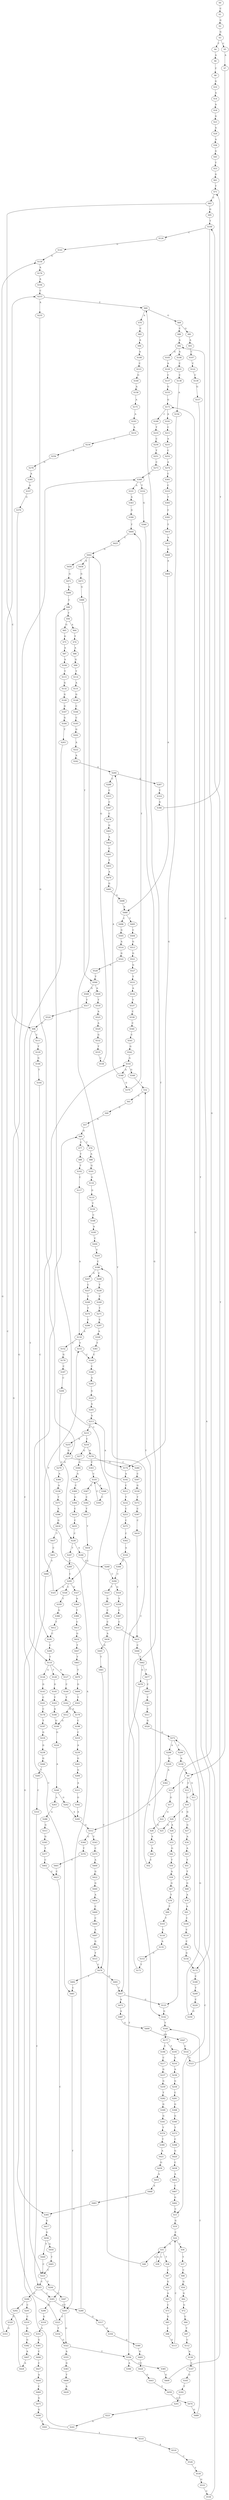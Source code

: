strict digraph  {
	S0 -> S1 [ label = C ];
	S1 -> S2 [ label = G ];
	S2 -> S3 [ label = G ];
	S3 -> S4 [ label = T ];
	S3 -> S5 [ label = C ];
	S4 -> S6 [ label = A ];
	S5 -> S7 [ label = A ];
	S6 -> S8 [ label = C ];
	S7 -> S9 [ label = C ];
	S8 -> S10 [ label = G ];
	S9 -> S11 [ label = G ];
	S9 -> S12 [ label = C ];
	S9 -> S13 [ label = T ];
	S10 -> S14 [ label = A ];
	S11 -> S15 [ label = C ];
	S12 -> S16 [ label = G ];
	S13 -> S17 [ label = G ];
	S14 -> S18 [ label = A ];
	S15 -> S19 [ label = G ];
	S16 -> S20 [ label = A ];
	S16 -> S21 [ label = G ];
	S17 -> S22 [ label = G ];
	S18 -> S23 [ label = G ];
	S19 -> S24 [ label = C ];
	S20 -> S25 [ label = G ];
	S20 -> S26 [ label = A ];
	S21 -> S27 [ label = G ];
	S22 -> S28 [ label = G ];
	S23 -> S29 [ label = A ];
	S24 -> S30 [ label = C ];
	S24 -> S31 [ label = G ];
	S25 -> S32 [ label = T ];
	S26 -> S33 [ label = T ];
	S27 -> S34 [ label = A ];
	S28 -> S35 [ label = A ];
	S29 -> S36 [ label = A ];
	S30 -> S37 [ label = T ];
	S31 -> S38 [ label = T ];
	S31 -> S39 [ label = C ];
	S31 -> S40 [ label = G ];
	S32 -> S41 [ label = C ];
	S33 -> S42 [ label = G ];
	S34 -> S43 [ label = A ];
	S35 -> S44 [ label = A ];
	S36 -> S45 [ label = G ];
	S37 -> S46 [ label = C ];
	S38 -> S47 [ label = C ];
	S39 -> S31 [ label = G ];
	S40 -> S48 [ label = C ];
	S41 -> S49 [ label = C ];
	S42 -> S50 [ label = T ];
	S43 -> S51 [ label = T ];
	S44 -> S52 [ label = C ];
	S45 -> S53 [ label = T ];
	S46 -> S54 [ label = G ];
	S47 -> S55 [ label = G ];
	S48 -> S56 [ label = T ];
	S49 -> S57 [ label = A ];
	S50 -> S58 [ label = A ];
	S51 -> S59 [ label = T ];
	S52 -> S60 [ label = T ];
	S53 -> S61 [ label = G ];
	S54 -> S62 [ label = G ];
	S55 -> S63 [ label = A ];
	S56 -> S64 [ label = A ];
	S56 -> S65 [ label = G ];
	S57 -> S66 [ label = G ];
	S58 -> S67 [ label = G ];
	S59 -> S68 [ label = G ];
	S60 -> S69 [ label = G ];
	S60 -> S70 [ label = A ];
	S61 -> S71 [ label = T ];
	S62 -> S72 [ label = G ];
	S63 -> S73 [ label = C ];
	S64 -> S74 [ label = T ];
	S65 -> S75 [ label = G ];
	S66 -> S76 [ label = T ];
	S66 -> S77 [ label = C ];
	S67 -> S78 [ label = T ];
	S68 -> S79 [ label = A ];
	S69 -> S80 [ label = C ];
	S69 -> S81 [ label = G ];
	S70 -> S82 [ label = C ];
	S71 -> S83 [ label = C ];
	S72 -> S84 [ label = C ];
	S73 -> S85 [ label = G ];
	S74 -> S86 [ label = A ];
	S75 -> S87 [ label = A ];
	S76 -> S88 [ label = A ];
	S77 -> S89 [ label = T ];
	S78 -> S90 [ label = T ];
	S79 -> S91 [ label = A ];
	S80 -> S92 [ label = A ];
	S81 -> S93 [ label = A ];
	S82 -> S94 [ label = A ];
	S83 -> S95 [ label = G ];
	S83 -> S96 [ label = C ];
	S84 -> S97 [ label = T ];
	S85 -> S98 [ label = C ];
	S86 -> S99 [ label = G ];
	S87 -> S100 [ label = A ];
	S88 -> S101 [ label = G ];
	S89 -> S102 [ label = T ];
	S90 -> S103 [ label = T ];
	S91 -> S104 [ label = C ];
	S92 -> S105 [ label = G ];
	S92 -> S106 [ label = A ];
	S93 -> S107 [ label = C ];
	S94 -> S108 [ label = A ];
	S95 -> S109 [ label = T ];
	S96 -> S110 [ label = T ];
	S96 -> S111 [ label = C ];
	S97 -> S112 [ label = C ];
	S98 -> S113 [ label = G ];
	S99 -> S114 [ label = T ];
	S100 -> S115 [ label = T ];
	S101 -> S116 [ label = G ];
	S102 -> S117 [ label = C ];
	S103 -> S118 [ label = C ];
	S104 -> S119 [ label = C ];
	S105 -> S120 [ label = A ];
	S106 -> S121 [ label = C ];
	S107 -> S122 [ label = C ];
	S108 -> S123 [ label = C ];
	S109 -> S124 [ label = C ];
	S109 -> S125 [ label = G ];
	S110 -> S126 [ label = G ];
	S110 -> S127 [ label = A ];
	S110 -> S128 [ label = T ];
	S111 -> S129 [ label = T ];
	S112 -> S130 [ label = A ];
	S113 -> S24 [ label = C ];
	S114 -> S131 [ label = A ];
	S115 -> S132 [ label = G ];
	S116 -> S133 [ label = G ];
	S117 -> S134 [ label = A ];
	S118 -> S135 [ label = A ];
	S119 -> S136 [ label = C ];
	S120 -> S137 [ label = C ];
	S121 -> S138 [ label = C ];
	S122 -> S139 [ label = C ];
	S123 -> S140 [ label = G ];
	S124 -> S141 [ label = G ];
	S125 -> S142 [ label = G ];
	S126 -> S143 [ label = G ];
	S127 -> S144 [ label = C ];
	S128 -> S145 [ label = G ];
	S129 -> S146 [ label = G ];
	S130 -> S147 [ label = C ];
	S131 -> S148 [ label = G ];
	S132 -> S149 [ label = G ];
	S133 -> S150 [ label = T ];
	S134 -> S151 [ label = T ];
	S134 -> S152 [ label = C ];
	S135 -> S153 [ label = C ];
	S136 -> S154 [ label = G ];
	S137 -> S155 [ label = G ];
	S138 -> S156 [ label = A ];
	S139 -> S157 [ label = G ];
	S140 -> S158 [ label = A ];
	S141 -> S159 [ label = G ];
	S142 -> S160 [ label = T ];
	S143 -> S161 [ label = C ];
	S144 -> S162 [ label = T ];
	S145 -> S163 [ label = T ];
	S146 -> S164 [ label = T ];
	S147 -> S165 [ label = G ];
	S148 -> S166 [ label = C ];
	S149 -> S167 [ label = G ];
	S150 -> S168 [ label = C ];
	S151 -> S169 [ label = C ];
	S152 -> S170 [ label = G ];
	S153 -> S171 [ label = T ];
	S154 -> S172 [ label = T ];
	S155 -> S173 [ label = G ];
	S156 -> S174 [ label = G ];
	S157 -> S172 [ label = T ];
	S158 -> S175 [ label = A ];
	S159 -> S176 [ label = A ];
	S160 -> S177 [ label = A ];
	S161 -> S178 [ label = C ];
	S162 -> S179 [ label = A ];
	S163 -> S180 [ label = A ];
	S164 -> S181 [ label = C ];
	S165 -> S182 [ label = T ];
	S166 -> S183 [ label = C ];
	S167 -> S184 [ label = G ];
	S168 -> S185 [ label = A ];
	S169 -> S186 [ label = C ];
	S170 -> S187 [ label = C ];
	S171 -> S188 [ label = C ];
	S172 -> S189 [ label = C ];
	S173 -> S190 [ label = C ];
	S173 -> S191 [ label = A ];
	S174 -> S192 [ label = A ];
	S175 -> S193 [ label = A ];
	S176 -> S194 [ label = A ];
	S177 -> S195 [ label = T ];
	S177 -> S196 [ label = C ];
	S178 -> S197 [ label = T ];
	S179 -> S198 [ label = C ];
	S180 -> S199 [ label = G ];
	S181 -> S200 [ label = C ];
	S182 -> S201 [ label = C ];
	S183 -> S202 [ label = G ];
	S184 -> S203 [ label = T ];
	S185 -> S204 [ label = C ];
	S186 -> S205 [ label = A ];
	S187 -> S206 [ label = C ];
	S188 -> S207 [ label = G ];
	S188 -> S208 [ label = C ];
	S189 -> S209 [ label = T ];
	S190 -> S210 [ label = T ];
	S191 -> S211 [ label = C ];
	S192 -> S212 [ label = C ];
	S192 -> S213 [ label = A ];
	S193 -> S214 [ label = A ];
	S194 -> S215 [ label = C ];
	S195 -> S216 [ label = G ];
	S196 -> S217 [ label = C ];
	S197 -> S218 [ label = G ];
	S198 -> S219 [ label = C ];
	S199 -> S220 [ label = G ];
	S200 -> S110 [ label = T ];
	S201 -> S221 [ label = C ];
	S202 -> S222 [ label = A ];
	S203 -> S223 [ label = C ];
	S204 -> S224 [ label = T ];
	S205 -> S225 [ label = G ];
	S206 -> S226 [ label = C ];
	S207 -> S227 [ label = C ];
	S208 -> S228 [ label = T ];
	S209 -> S229 [ label = C ];
	S210 -> S230 [ label = C ];
	S211 -> S231 [ label = A ];
	S212 -> S232 [ label = T ];
	S213 -> S233 [ label = C ];
	S214 -> S234 [ label = C ];
	S215 -> S235 [ label = A ];
	S215 -> S60 [ label = T ];
	S216 -> S236 [ label = A ];
	S217 -> S237 [ label = G ];
	S218 -> S238 [ label = G ];
	S219 -> S239 [ label = A ];
	S220 -> S240 [ label = A ];
	S221 -> S241 [ label = A ];
	S222 -> S242 [ label = A ];
	S223 -> S243 [ label = C ];
	S223 -> S244 [ label = T ];
	S224 -> S188 [ label = C ];
	S225 -> S245 [ label = A ];
	S226 -> S246 [ label = A ];
	S226 -> S247 [ label = T ];
	S227 -> S248 [ label = T ];
	S228 -> S249 [ label = T ];
	S229 -> S250 [ label = G ];
	S230 -> S251 [ label = T ];
	S231 -> S252 [ label = C ];
	S232 -> S253 [ label = C ];
	S233 -> S254 [ label = C ];
	S233 -> S255 [ label = A ];
	S234 -> S256 [ label = A ];
	S235 -> S257 [ label = G ];
	S236 -> S258 [ label = G ];
	S237 -> S259 [ label = G ];
	S238 -> S260 [ label = G ];
	S239 -> S261 [ label = G ];
	S240 -> S262 [ label = G ];
	S240 -> S263 [ label = A ];
	S241 -> S66 [ label = G ];
	S242 -> S264 [ label = A ];
	S243 -> S265 [ label = C ];
	S243 -> S266 [ label = G ];
	S244 -> S267 [ label = C ];
	S245 -> S213 [ label = A ];
	S246 -> S268 [ label = T ];
	S247 -> S269 [ label = T ];
	S248 -> S270 [ label = T ];
	S249 -> S271 [ label = T ];
	S250 -> S272 [ label = G ];
	S251 -> S273 [ label = C ];
	S252 -> S274 [ label = A ];
	S253 -> S275 [ label = C ];
	S254 -> S276 [ label = A ];
	S254 -> S277 [ label = G ];
	S255 -> S257 [ label = G ];
	S256 -> S278 [ label = G ];
	S257 -> S279 [ label = G ];
	S257 -> S280 [ label = C ];
	S258 -> S281 [ label = C ];
	S259 -> S282 [ label = T ];
	S260 -> S283 [ label = T ];
	S261 -> S284 [ label = G ];
	S262 -> S285 [ label = A ];
	S263 -> S286 [ label = A ];
	S264 -> S287 [ label = G ];
	S264 -> S288 [ label = C ];
	S265 -> S289 [ label = G ];
	S265 -> S290 [ label = A ];
	S266 -> S291 [ label = C ];
	S266 -> S292 [ label = T ];
	S267 -> S293 [ label = T ];
	S268 -> S294 [ label = C ];
	S269 -> S295 [ label = C ];
	S270 -> S296 [ label = C ];
	S271 -> S297 [ label = C ];
	S272 -> S298 [ label = A ];
	S272 -> S299 [ label = C ];
	S273 -> S300 [ label = G ];
	S274 -> S301 [ label = C ];
	S275 -> S302 [ label = C ];
	S276 -> S174 [ label = G ];
	S276 -> S303 [ label = C ];
	S277 -> S304 [ label = G ];
	S278 -> S305 [ label = A ];
	S279 -> S306 [ label = A ];
	S280 -> S307 [ label = C ];
	S281 -> S308 [ label = G ];
	S282 -> S309 [ label = G ];
	S283 -> S310 [ label = C ];
	S284 -> S311 [ label = A ];
	S285 -> S312 [ label = G ];
	S286 -> S313 [ label = G ];
	S287 -> S314 [ label = T ];
	S288 -> S315 [ label = C ];
	S289 -> S316 [ label = A ];
	S289 -> S317 [ label = G ];
	S290 -> S318 [ label = G ];
	S291 -> S319 [ label = C ];
	S292 -> S320 [ label = C ];
	S293 -> S321 [ label = C ];
	S293 -> S322 [ label = G ];
	S294 -> S323 [ label = T ];
	S294 -> S324 [ label = G ];
	S295 -> S325 [ label = A ];
	S295 -> S326 [ label = C ];
	S295 -> S327 [ label = G ];
	S296 -> S134 [ label = A ];
	S297 -> S328 [ label = A ];
	S298 -> S329 [ label = G ];
	S299 -> S330 [ label = A ];
	S300 -> S331 [ label = A ];
	S300 -> S332 [ label = T ];
	S301 -> S333 [ label = C ];
	S302 -> S334 [ label = A ];
	S303 -> S335 [ label = C ];
	S304 -> S336 [ label = A ];
	S305 -> S337 [ label = A ];
	S306 -> S338 [ label = A ];
	S307 -> S339 [ label = G ];
	S308 -> S340 [ label = G ];
	S309 -> S341 [ label = G ];
	S310 -> S243 [ label = C ];
	S311 -> S342 [ label = G ];
	S312 -> S343 [ label = T ];
	S312 -> S344 [ label = G ];
	S313 -> S345 [ label = G ];
	S314 -> S346 [ label = G ];
	S315 -> S347 [ label = C ];
	S316 -> S348 [ label = A ];
	S316 -> S349 [ label = G ];
	S317 -> S350 [ label = A ];
	S318 -> S351 [ label = A ];
	S319 -> S352 [ label = G ];
	S320 -> S353 [ label = G ];
	S321 -> S354 [ label = T ];
	S321 -> S300 [ label = G ];
	S322 -> S355 [ label = A ];
	S322 -> S356 [ label = T ];
	S323 -> S357 [ label = G ];
	S324 -> S358 [ label = T ];
	S325 -> S151 [ label = T ];
	S326 -> S359 [ label = T ];
	S327 -> S360 [ label = A ];
	S328 -> S361 [ label = T ];
	S329 -> S362 [ label = A ];
	S330 -> S9 [ label = C ];
	S331 -> S363 [ label = A ];
	S332 -> S364 [ label = G ];
	S333 -> S365 [ label = T ];
	S334 -> S366 [ label = T ];
	S335 -> S367 [ label = C ];
	S335 -> S368 [ label = A ];
	S336 -> S369 [ label = C ];
	S337 -> S370 [ label = G ];
	S338 -> S371 [ label = T ];
	S339 -> S372 [ label = T ];
	S340 -> S373 [ label = T ];
	S341 -> S374 [ label = T ];
	S342 -> S285 [ label = A ];
	S343 -> S375 [ label = C ];
	S344 -> S376 [ label = T ];
	S345 -> S377 [ label = T ];
	S346 -> S71 [ label = T ];
	S347 -> S378 [ label = C ];
	S348 -> S264 [ label = A ];
	S348 -> S379 [ label = G ];
	S349 -> S32 [ label = T ];
	S350 -> S380 [ label = G ];
	S351 -> S381 [ label = G ];
	S352 -> S382 [ label = G ];
	S353 -> S159 [ label = G ];
	S354 -> S322 [ label = G ];
	S355 -> S383 [ label = G ];
	S356 -> S384 [ label = A ];
	S356 -> S385 [ label = C ];
	S357 -> S386 [ label = C ];
	S358 -> S387 [ label = C ];
	S359 -> S388 [ label = G ];
	S360 -> S389 [ label = T ];
	S361 -> S169 [ label = C ];
	S362 -> S312 [ label = G ];
	S363 -> S390 [ label = G ];
	S364 -> S142 [ label = G ];
	S365 -> S391 [ label = C ];
	S366 -> S294 [ label = C ];
	S367 -> S392 [ label = C ];
	S368 -> S393 [ label = C ];
	S369 -> S394 [ label = G ];
	S370 -> S395 [ label = G ];
	S371 -> S396 [ label = A ];
	S372 -> S397 [ label = C ];
	S373 -> S398 [ label = C ];
	S374 -> S399 [ label = T ];
	S375 -> S400 [ label = A ];
	S376 -> S401 [ label = C ];
	S377 -> S402 [ label = C ];
	S378 -> S403 [ label = G ];
	S379 -> S404 [ label = T ];
	S380 -> S405 [ label = G ];
	S381 -> S406 [ label = C ];
	S382 -> S407 [ label = A ];
	S383 -> S408 [ label = T ];
	S385 -> S409 [ label = G ];
	S386 -> S410 [ label = C ];
	S387 -> S411 [ label = C ];
	S388 -> S412 [ label = T ];
	S389 -> S413 [ label = C ];
	S390 -> S404 [ label = T ];
	S391 -> S414 [ label = T ];
	S392 -> S415 [ label = T ];
	S393 -> S335 [ label = C ];
	S394 -> S416 [ label = C ];
	S395 -> S417 [ label = G ];
	S396 -> S418 [ label = G ];
	S397 -> S419 [ label = C ];
	S398 -> S420 [ label = G ];
	S399 -> S421 [ label = A ];
	S400 -> S422 [ label = G ];
	S401 -> S423 [ label = C ];
	S402 -> S423 [ label = C ];
	S403 -> S424 [ label = A ];
	S404 -> S425 [ label = C ];
	S405 -> S426 [ label = C ];
	S406 -> S427 [ label = C ];
	S407 -> S428 [ label = A ];
	S408 -> S429 [ label = A ];
	S409 -> S109 [ label = T ];
	S410 -> S430 [ label = A ];
	S411 -> S431 [ label = T ];
	S412 -> S181 [ label = C ];
	S413 -> S432 [ label = G ];
	S414 -> S433 [ label = A ];
	S415 -> S434 [ label = T ];
	S416 -> S435 [ label = C ];
	S417 -> S436 [ label = G ];
	S418 -> S437 [ label = T ];
	S419 -> S431 [ label = T ];
	S420 -> S438 [ label = C ];
	S421 -> S439 [ label = G ];
	S422 -> S440 [ label = G ];
	S423 -> S265 [ label = C ];
	S424 -> S441 [ label = C ];
	S425 -> S442 [ label = G ];
	S426 -> S443 [ label = G ];
	S427 -> S444 [ label = A ];
	S428 -> S215 [ label = C ];
	S430 -> S445 [ label = G ];
	S431 -> S446 [ label = C ];
	S432 -> S447 [ label = T ];
	S433 -> S448 [ label = G ];
	S434 -> S295 [ label = C ];
	S435 -> S226 [ label = C ];
	S436 -> S449 [ label = T ];
	S436 -> S450 [ label = G ];
	S437 -> S451 [ label = C ];
	S438 -> S452 [ label = A ];
	S439 -> S453 [ label = A ];
	S440 -> S454 [ label = A ];
	S441 -> S455 [ label = T ];
	S442 -> S456 [ label = C ];
	S442 -> S457 [ label = T ];
	S442 -> S458 [ label = A ];
	S443 -> S459 [ label = T ];
	S444 -> S460 [ label = C ];
	S445 -> S461 [ label = T ];
	S446 -> S462 [ label = T ];
	S447 -> S463 [ label = T ];
	S448 -> S464 [ label = A ];
	S449 -> S223 [ label = C ];
	S450 -> S465 [ label = T ];
	S451 -> S466 [ label = T ];
	S452 -> S467 [ label = C ];
	S453 -> S468 [ label = A ];
	S454 -> S469 [ label = C ];
	S455 -> S470 [ label = A ];
	S456 -> S471 [ label = G ];
	S457 -> S472 [ label = A ];
	S457 -> S125 [ label = G ];
	S458 -> S473 [ label = G ];
	S459 -> S474 [ label = G ];
	S460 -> S475 [ label = G ];
	S461 -> S476 [ label = C ];
	S462 -> S477 [ label = T ];
	S462 -> S478 [ label = G ];
	S463 -> S479 [ label = T ];
	S464 -> S480 [ label = A ];
	S465 -> S223 [ label = C ];
	S466 -> S481 [ label = C ];
	S467 -> S482 [ label = G ];
	S468 -> S483 [ label = G ];
	S469 -> S484 [ label = C ];
	S470 -> S485 [ label = G ];
	S471 -> S486 [ label = G ];
	S472 -> S487 [ label = A ];
	S473 -> S488 [ label = G ];
	S474 -> S489 [ label = G ];
	S475 -> S490 [ label = G ];
	S476 -> S491 [ label = G ];
	S476 -> S492 [ label = T ];
	S477 -> S493 [ label = C ];
	S478 -> S356 [ label = T ];
	S479 -> S494 [ label = G ];
	S480 -> S495 [ label = T ];
	S480 -> S496 [ label = C ];
	S481 -> S293 [ label = T ];
	S482 -> S15 [ label = C ];
	S483 -> S395 [ label = G ];
	S484 -> S497 [ label = A ];
	S485 -> S498 [ label = A ];
	S486 -> S48 [ label = C ];
	S487 -> S499 [ label = G ];
	S488 -> S500 [ label = T ];
	S489 -> S160 [ label = T ];
	S490 -> S501 [ label = T ];
	S491 -> S457 [ label = T ];
	S492 -> S481 [ label = C ];
	S493 -> S502 [ label = T ];
	S494 -> S503 [ label = T ];
	S495 -> S504 [ label = C ];
	S496 -> S505 [ label = G ];
	S497 -> S506 [ label = G ];
	S498 -> S480 [ label = A ];
	S499 -> S507 [ label = A ];
	S500 -> S508 [ label = G ];
	S500 -> S509 [ label = A ];
	S501 -> S510 [ label = T ];
	S502 -> S511 [ label = C ];
	S503 -> S512 [ label = A ];
	S504 -> S513 [ label = G ];
	S505 -> S514 [ label = A ];
	S506 -> S515 [ label = T ];
	S507 -> S516 [ label = C ];
	S508 -> S517 [ label = T ];
	S509 -> S518 [ label = T ];
	S510 -> S519 [ label = A ];
	S511 -> S520 [ label = G ];
	S512 -> S199 [ label = G ];
	S513 -> S521 [ label = G ];
	S514 -> S522 [ label = G ];
	S515 -> S476 [ label = C ];
	S516 -> S523 [ label = G ];
	S517 -> S524 [ label = C ];
	S518 -> S525 [ label = A ];
	S519 -> S526 [ label = C ];
	S520 -> S272 [ label = G ];
	S521 -> S527 [ label = G ];
	S522 -> S528 [ label = G ];
	S523 -> S173 [ label = G ];
	S524 -> S96 [ label = C ];
	S525 -> S529 [ label = A ];
	S526 -> S530 [ label = T ];
	S527 -> S531 [ label = T ];
	S528 -> S500 [ label = T ];
	S529 -> S532 [ label = G ];
	S530 -> S533 [ label = G ];
	S531 -> S534 [ label = A ];
	S532 -> S535 [ label = T ];
	S533 -> S536 [ label = C ];
	S534 -> S537 [ label = T ];
	S535 -> S538 [ label = C ];
	S536 -> S92 [ label = A ];
	S537 -> S539 [ label = C ];
	S538 -> S442 [ label = G ];
	S539 -> S540 [ label = C ];
	S540 -> S541 [ label = C ];
	S541 -> S542 [ label = G ];
	S542 -> S316 [ label = A ];
}
